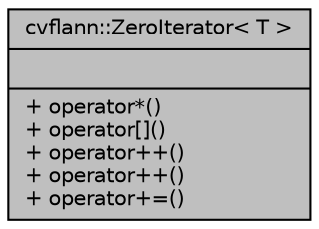 digraph "cvflann::ZeroIterator&lt; T &gt;"
{
 // LATEX_PDF_SIZE
  edge [fontname="Helvetica",fontsize="10",labelfontname="Helvetica",labelfontsize="10"];
  node [fontname="Helvetica",fontsize="10",shape=record];
  Node1 [label="{cvflann::ZeroIterator\< T \>\n||+ operator*()\l+ operator[]()\l+ operator++()\l+ operator++()\l+ operator+=()\l}",height=0.2,width=0.4,color="black", fillcolor="grey75", style="filled", fontcolor="black",tooltip=" "];
}
